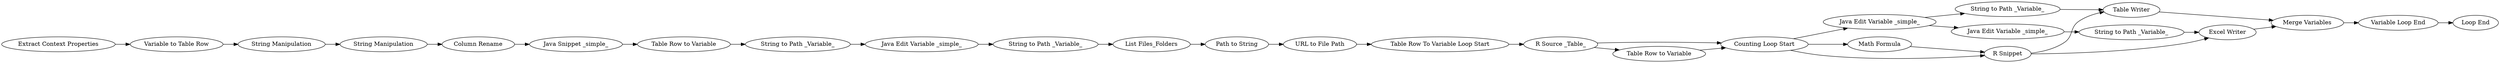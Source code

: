 digraph {
	"6327995793731042461_256" [label="Path to String"]
	"6327995793731042461_81" [label="Java Edit Variable _simple_"]
	"6327995793731042461_266" [label="Table Writer"]
	"6327995793731042461_265" [label="String to Path _Variable_"]
	"6327995793731042461_56" [label="Extract Context Properties"]
	"-6377200761385848301_57" [label="Variable to Table Row"]
	"-6377200761385848301_250" [label="String to Path _Variable_"]
	"-6377200761385848301_46" [label="Java Snippet _simple_"]
	"6327995793731042461_269" [label="Java Edit Variable _simple_"]
	"6327995793731042461_270" [label="Variable Loop End"]
	"6327995793731042461_264" [label="Java Edit Variable _simple_"]
	"6327995793731042461_271" [label="Merge Variables"]
	"6327995793731042461_250" [label="String to Path _Variable_"]
	"-6377200761385848301_47" [label="String Manipulation"]
	"6327995793731042461_260" [label="Counting Loop Start"]
	"6327995793731042461_254" [label="List Files_Folders"]
	"-6377200761385848301_248" [label="Column Rename"]
	"6327995793731042461_83" [label="URL to File Path"]
	"6327995793731042461_268" [label="String to Path _Variable_"]
	"6327995793731042461_257" [label="Table Row To Variable Loop Start"]
	"-6377200761385848301_249" [label="Table Row to Variable"]
	"6327995793731042461_79" [label="Math Formula"]
	"6327995793731042461_1" [label="R Source _Table_"]
	"-6377200761385848301_48" [label="String Manipulation"]
	"6327995793731042461_263" [label="Loop End"]
	"6327995793731042461_258" [label="Table Row to Variable"]
	"6327995793731042461_267" [label="Excel Writer"]
	"6327995793731042461_75" [label="R Snippet"]
	"-6377200761385848301_249" -> "-6377200761385848301_250"
	"-6377200761385848301_46" -> "-6377200761385848301_249"
	"6327995793731042461_260" -> "6327995793731042461_75"
	"6327995793731042461_265" -> "6327995793731042461_266"
	"6327995793731042461_260" -> "6327995793731042461_264"
	"6327995793731042461_264" -> "6327995793731042461_265"
	"6327995793731042461_258" -> "6327995793731042461_260"
	"6327995793731042461_1" -> "6327995793731042461_260"
	"6327995793731042461_260" -> "6327995793731042461_79"
	"6327995793731042461_269" -> "6327995793731042461_268"
	"6327995793731042461_271" -> "6327995793731042461_270"
	"6327995793731042461_257" -> "6327995793731042461_1"
	"-6377200761385848301_250" -> "6327995793731042461_81"
	"6327995793731042461_256" -> "6327995793731042461_83"
	"-6377200761385848301_248" -> "-6377200761385848301_46"
	"-6377200761385848301_57" -> "-6377200761385848301_48"
	"6327995793731042461_79" -> "6327995793731042461_75"
	"6327995793731042461_250" -> "6327995793731042461_254"
	"6327995793731042461_267" -> "6327995793731042461_271"
	"6327995793731042461_83" -> "6327995793731042461_257"
	"6327995793731042461_254" -> "6327995793731042461_256"
	"6327995793731042461_81" -> "6327995793731042461_250"
	"6327995793731042461_56" -> "-6377200761385848301_57"
	"6327995793731042461_75" -> "6327995793731042461_266"
	"6327995793731042461_270" -> "6327995793731042461_263"
	"-6377200761385848301_47" -> "-6377200761385848301_248"
	"6327995793731042461_75" -> "6327995793731042461_267"
	"6327995793731042461_266" -> "6327995793731042461_271"
	"6327995793731042461_264" -> "6327995793731042461_269"
	"6327995793731042461_268" -> "6327995793731042461_267"
	"-6377200761385848301_48" -> "-6377200761385848301_47"
	"6327995793731042461_1" -> "6327995793731042461_258"
	rankdir=LR
}
